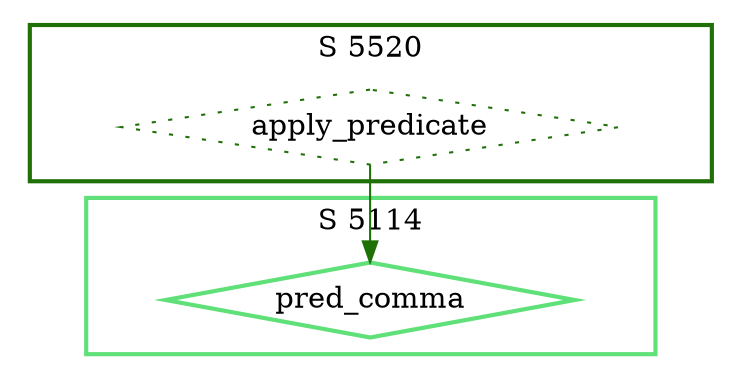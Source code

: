 digraph G {
  ratio=0.500000;
  "UV pred_comma (5114)" [shape=diamond, label="pred_comma", color="#60E078",
                          style=bold];
  "UV apply_predicate (5520)" [shape=diamond, label="apply_predicate",
                               color="#207008", style=dotted];
  
  subgraph cluster_5520 { label="S 5520";
    color="#207008";
    style=bold;
    "UV apply_predicate (5520)"; };
  subgraph cluster_5114 { label="S 5114";
    color="#60E078";
    style=bold;
    "UV pred_comma (5114)"; };
  
  "UV apply_predicate (5520)" -> "UV pred_comma (5114)" [color="#207008"];
  
  }